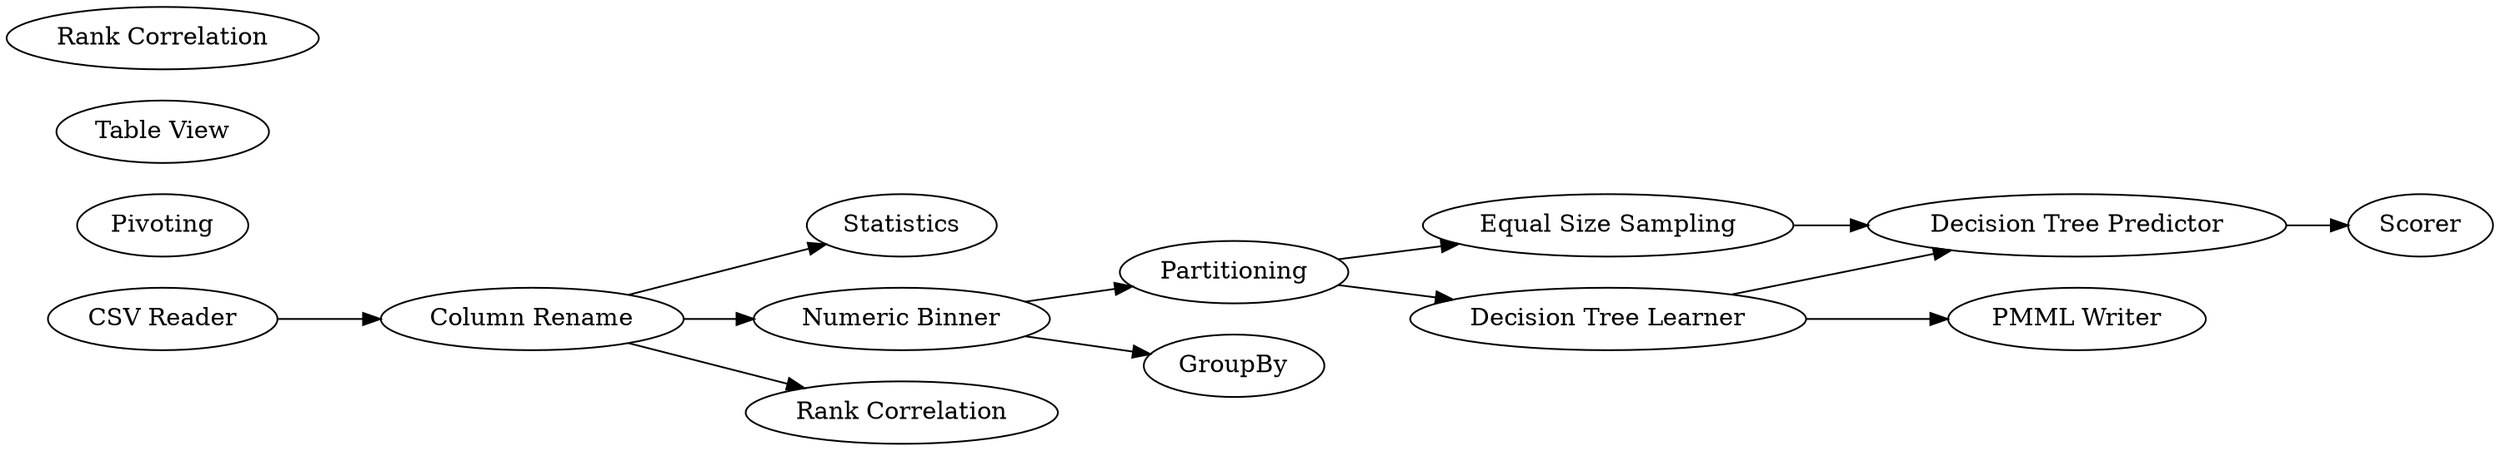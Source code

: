 digraph {
	1 [label="CSV Reader"]
	3 [label=Partitioning]
	7 [label=Statistics]
	8 [label="Column Rename"]
	9 [label="Numeric Binner"]
	4 [label=Pivoting]
	10 [label="Table View"]
	11 [label="Rank Correlation"]
	12 [label=GroupBy]
	13 [label="Rank Correlation"]
	14 [label="Decision Tree Learner"]
	15 [label="Equal Size Sampling"]
	16 [label="Decision Tree Predictor"]
	17 [label=Scorer]
	18 [label="PMML Writer"]
	1 -> 8
	3 -> 14
	3 -> 15
	8 -> 9
	8 -> 7
	8 -> 13
	9 -> 12
	9 -> 3
	14 -> 16
	14 -> 18
	15 -> 16
	16 -> 17
	rankdir=LR
}
